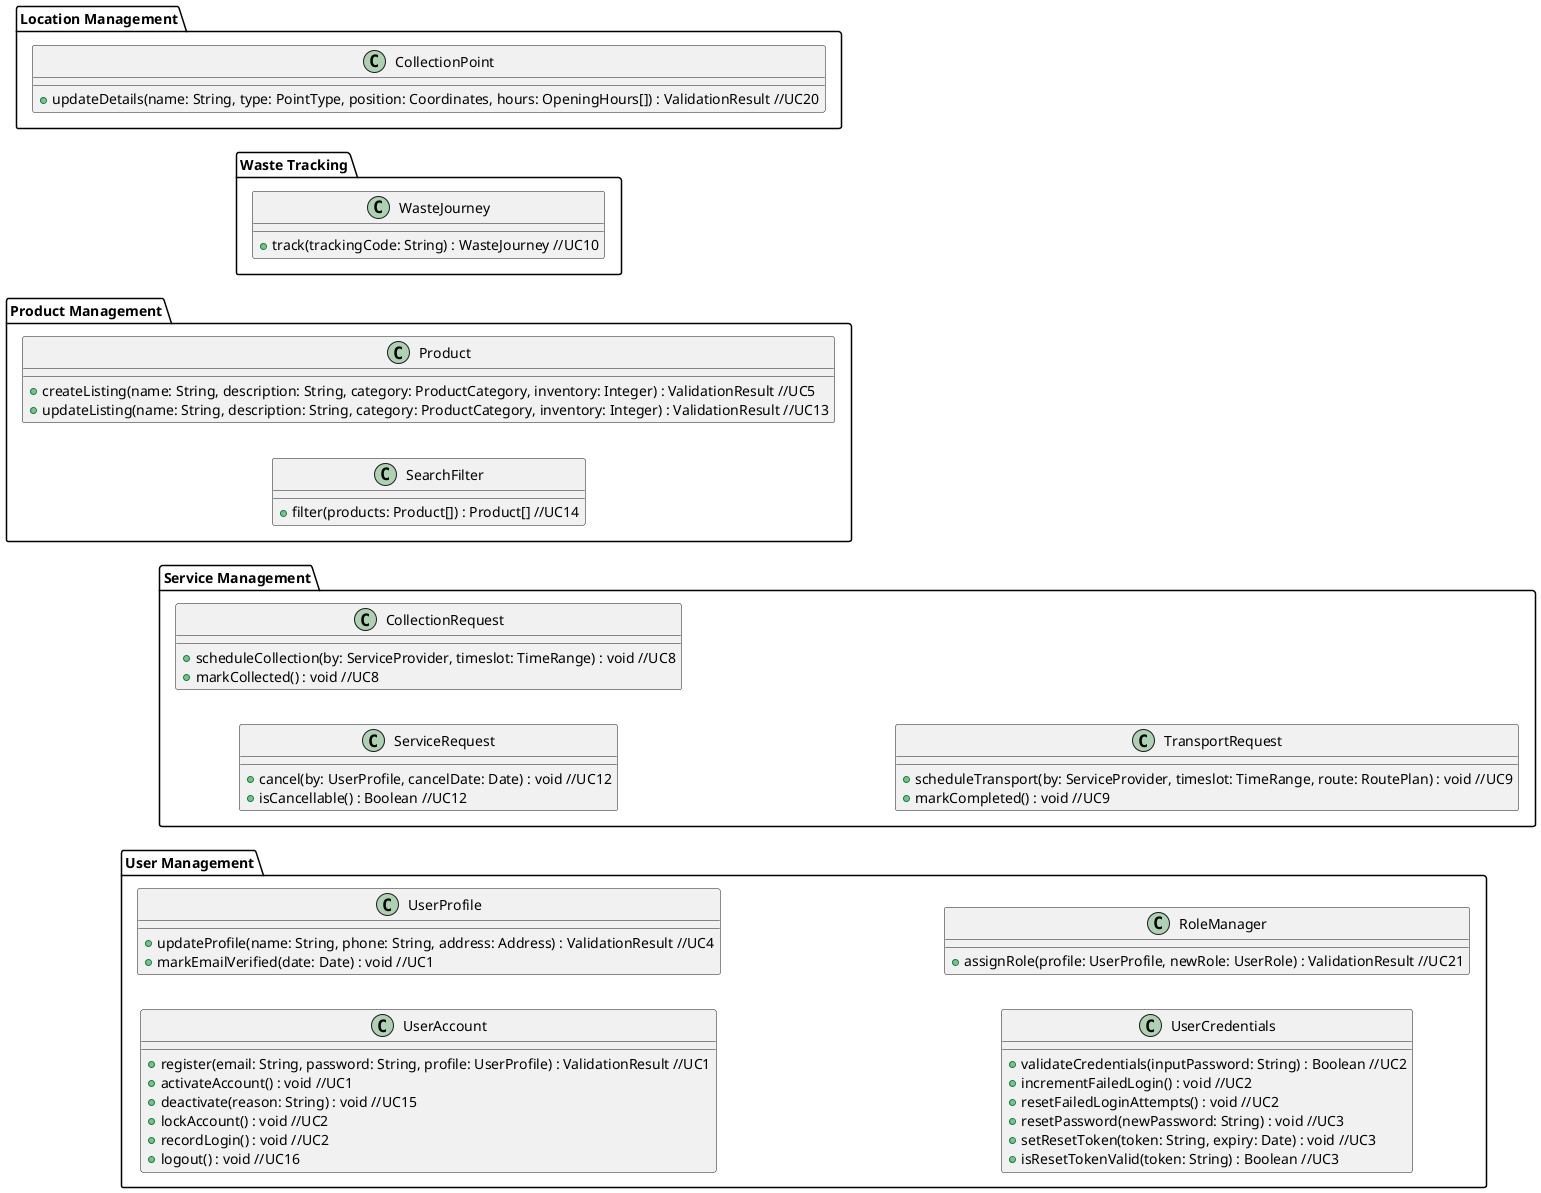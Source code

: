 @startuml
left to right direction

' Original diagram preserved
' ————————————————————
' Updates with domain-layer methods per UC analysis below

package "User Management" {
  class UserAccount {
    +register(email: String, password: String, profile: UserProfile) : ValidationResult //UC1
    +activateAccount() : void //UC1
    +deactivate(reason: String) : void //UC15
    +lockAccount() : void //UC2
    +recordLogin() : void //UC2
    +logout() : void //UC16
  }

  class UserProfile {
    +updateProfile(name: String, phone: String, address: Address) : ValidationResult //UC4
    +markEmailVerified(date: Date) : void //UC1
  }

  class UserCredentials {
    +validateCredentials(inputPassword: String) : Boolean //UC2
    +incrementFailedLogin() : void //UC2
    +resetFailedLoginAttempts() : void //UC2
    +resetPassword(newPassword: String) : void //UC3
    +setResetToken(token: String, expiry: Date) : void //UC3
    +isResetTokenValid(token: String) : Boolean //UC3
  }

  class RoleManager {
    +assignRole(profile: UserProfile, newRole: UserRole) : ValidationResult //UC21
  }
}

package "Product Management" {
  class Product {
    +createListing(name: String, description: String, category: ProductCategory, inventory: Integer) : ValidationResult //UC5
    +updateListing(name: String, description: String, category: ProductCategory, inventory: Integer) : ValidationResult //UC13
  }

  class SearchFilter {
    +filter(products: Product[]) : Product[] //UC14
  }
}

package "Service Management" {
  class ServiceRequest {
    +cancel(by: UserProfile, cancelDate: Date) : void //UC12
    +isCancellable() : Boolean //UC12
  }

  class CollectionRequest {
    +scheduleCollection(by: ServiceProvider, timeslot: TimeRange) : void //UC8
    +markCollected() : void //UC8
  }

  class TransportRequest {
    +scheduleTransport(by: ServiceProvider, timeslot: TimeRange, route: RoutePlan) : void //UC9
    +markCompleted() : void //UC9
  }
}

package "Waste Tracking" {
  class WasteJourney {
    +track(trackingCode: String) : WasteJourney //UC10
  }
}

package "Location Management" {
  class CollectionPoint {
    +updateDetails(name: String, type: PointType, position: Coordinates, hours: OpeningHours[]) : ValidationResult //UC20
  }
}
@enduml